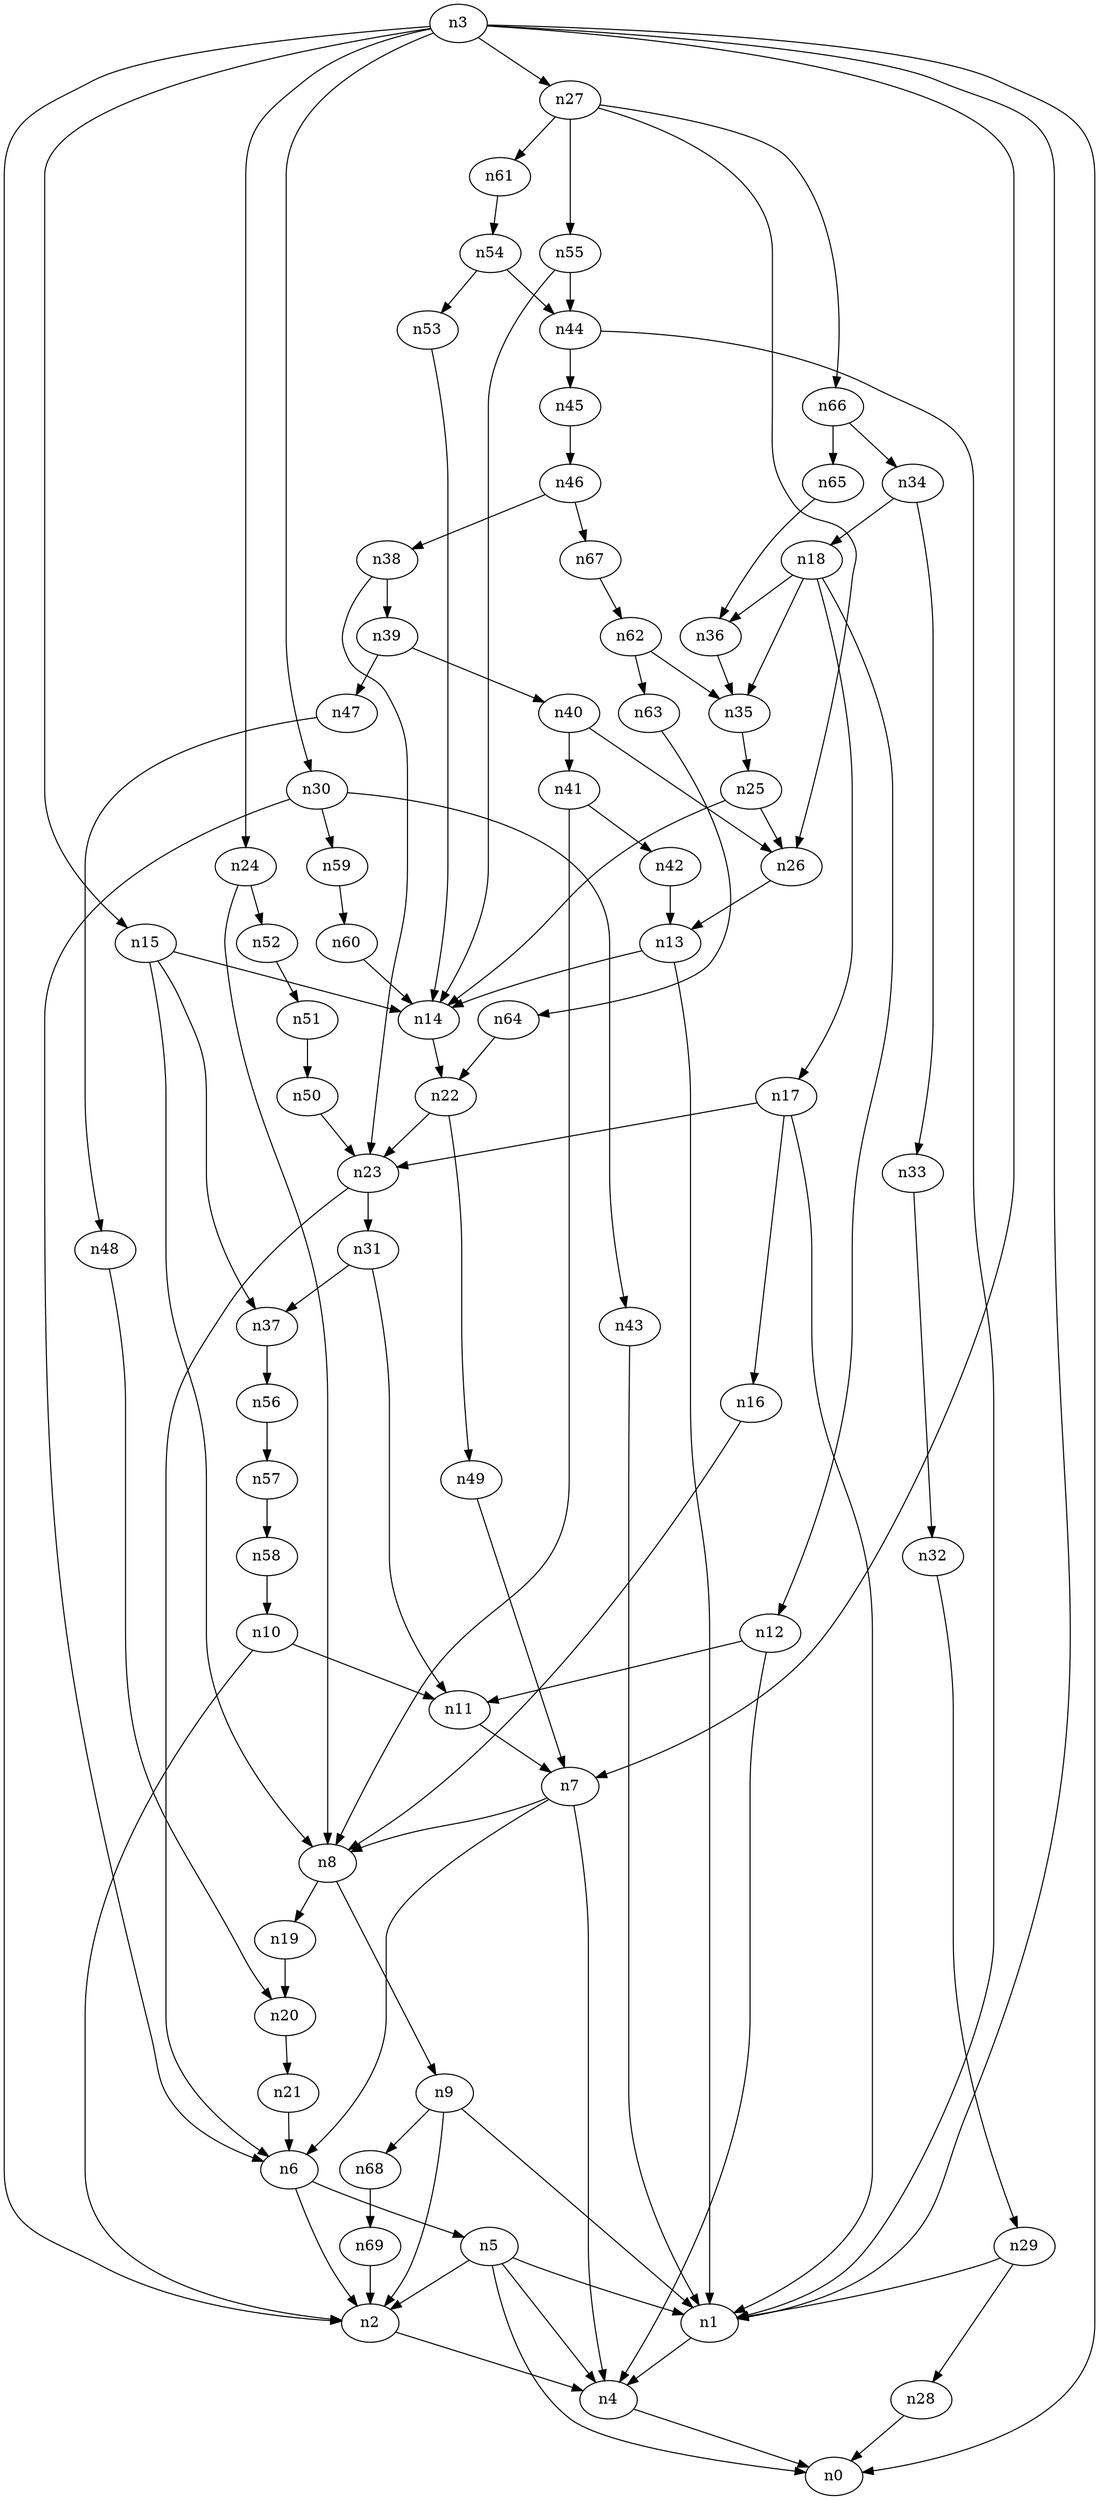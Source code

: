digraph G {
	n1 -> n4	 [_graphml_id=e4];
	n2 -> n4	 [_graphml_id=e7];
	n3 -> n0	 [_graphml_id=e0];
	n3 -> n1	 [_graphml_id=e3];
	n3 -> n2	 [_graphml_id=e6];
	n3 -> n7	 [_graphml_id=e12];
	n3 -> n15	 [_graphml_id=e31];
	n3 -> n24	 [_graphml_id=e39];
	n3 -> n27	 [_graphml_id=e45];
	n3 -> n30	 [_graphml_id=e49];
	n4 -> n0	 [_graphml_id=e1];
	n5 -> n0	 [_graphml_id=e2];
	n5 -> n1	 [_graphml_id=e5];
	n5 -> n2	 [_graphml_id=e8];
	n5 -> n4	 [_graphml_id=e11];
	n6 -> n2	 [_graphml_id=e10];
	n6 -> n5	 [_graphml_id=e9];
	n7 -> n4	 [_graphml_id=e83];
	n7 -> n6	 [_graphml_id=e53];
	n7 -> n8	 [_graphml_id=e13];
	n8 -> n9	 [_graphml_id=e14];
	n8 -> n19	 [_graphml_id=e32];
	n9 -> n1	 [_graphml_id=e15];
	n9 -> n2	 [_graphml_id=e21];
	n9 -> n68	 [_graphml_id=e114];
	n10 -> n2	 [_graphml_id=e16];
	n10 -> n11	 [_graphml_id=e17];
	n11 -> n7	 [_graphml_id=e18];
	n12 -> n4	 [_graphml_id=e20];
	n12 -> n11	 [_graphml_id=e19];
	n13 -> n1	 [_graphml_id=e22];
	n13 -> n14	 [_graphml_id=e23];
	n14 -> n22	 [_graphml_id=e36];
	n15 -> n8	 [_graphml_id=e25];
	n15 -> n14	 [_graphml_id=e24];
	n15 -> n37	 [_graphml_id=e62];
	n16 -> n8	 [_graphml_id=e26];
	n17 -> n1	 [_graphml_id=e28];
	n17 -> n16	 [_graphml_id=e27];
	n17 -> n23	 [_graphml_id=e38];
	n18 -> n12	 [_graphml_id=e30];
	n18 -> n17	 [_graphml_id=e29];
	n18 -> n35	 [_graphml_id=e73];
	n18 -> n36	 [_graphml_id=e60];
	n19 -> n20	 [_graphml_id=e33];
	n20 -> n21	 [_graphml_id=e34];
	n21 -> n6	 [_graphml_id=e35];
	n22 -> n23	 [_graphml_id=e37];
	n22 -> n49	 [_graphml_id=e82];
	n23 -> n6	 [_graphml_id=e41];
	n23 -> n31	 [_graphml_id=e52];
	n24 -> n8	 [_graphml_id=e40];
	n24 -> n52	 [_graphml_id=e87];
	n25 -> n14	 [_graphml_id=e42];
	n25 -> n26	 [_graphml_id=e43];
	n26 -> n13	 [_graphml_id=e63];
	n27 -> n26	 [_graphml_id=e44];
	n27 -> n55	 [_graphml_id=e92];
	n27 -> n61	 [_graphml_id=e101];
	n27 -> n66	 [_graphml_id=e113];
	n28 -> n0	 [_graphml_id=e46];
	n29 -> n1	 [_graphml_id=e48];
	n29 -> n28	 [_graphml_id=e47];
	n30 -> n6	 [_graphml_id=e50];
	n30 -> n43	 [_graphml_id=e71];
	n30 -> n59	 [_graphml_id=e98];
	n31 -> n11	 [_graphml_id=e51];
	n31 -> n37	 [_graphml_id=e61];
	n32 -> n29	 [_graphml_id=e54];
	n33 -> n32	 [_graphml_id=e55];
	n34 -> n18	 [_graphml_id=e57];
	n34 -> n33	 [_graphml_id=e56];
	n35 -> n25	 [_graphml_id=e58];
	n36 -> n35	 [_graphml_id=e59];
	n37 -> n56	 [_graphml_id=e94];
	n38 -> n23	 [_graphml_id=e64];
	n38 -> n39	 [_graphml_id=e65];
	n39 -> n40	 [_graphml_id=e66];
	n39 -> n47	 [_graphml_id=e78];
	n40 -> n26	 [_graphml_id=e67];
	n40 -> n41	 [_graphml_id=e68];
	n41 -> n8	 [_graphml_id=e103];
	n41 -> n42	 [_graphml_id=e69];
	n42 -> n13	 [_graphml_id=e70];
	n43 -> n1	 [_graphml_id=e72];
	n44 -> n1	 [_graphml_id=e74];
	n44 -> n45	 [_graphml_id=e75];
	n45 -> n46	 [_graphml_id=e76];
	n46 -> n38	 [_graphml_id=e77];
	n46 -> n67	 [_graphml_id=e111];
	n47 -> n48	 [_graphml_id=e79];
	n48 -> n20	 [_graphml_id=e80];
	n49 -> n7	 [_graphml_id=e81];
	n50 -> n23	 [_graphml_id=e84];
	n51 -> n50	 [_graphml_id=e85];
	n52 -> n51	 [_graphml_id=e86];
	n53 -> n14	 [_graphml_id=e88];
	n54 -> n44	 [_graphml_id=e90];
	n54 -> n53	 [_graphml_id=e89];
	n55 -> n14	 [_graphml_id=e93];
	n55 -> n44	 [_graphml_id=e91];
	n56 -> n57	 [_graphml_id=e95];
	n57 -> n58	 [_graphml_id=e96];
	n58 -> n10	 [_graphml_id=e97];
	n59 -> n60	 [_graphml_id=e99];
	n60 -> n14	 [_graphml_id=e100];
	n61 -> n54	 [_graphml_id=e102];
	n62 -> n35	 [_graphml_id=e104];
	n62 -> n63	 [_graphml_id=e105];
	n63 -> n64	 [_graphml_id=e106];
	n64 -> n22	 [_graphml_id=e107];
	n65 -> n36	 [_graphml_id=e108];
	n66 -> n34	 [_graphml_id=e110];
	n66 -> n65	 [_graphml_id=e109];
	n67 -> n62	 [_graphml_id=e112];
	n68 -> n69	 [_graphml_id=e115];
	n69 -> n2	 [_graphml_id=e116];
}

